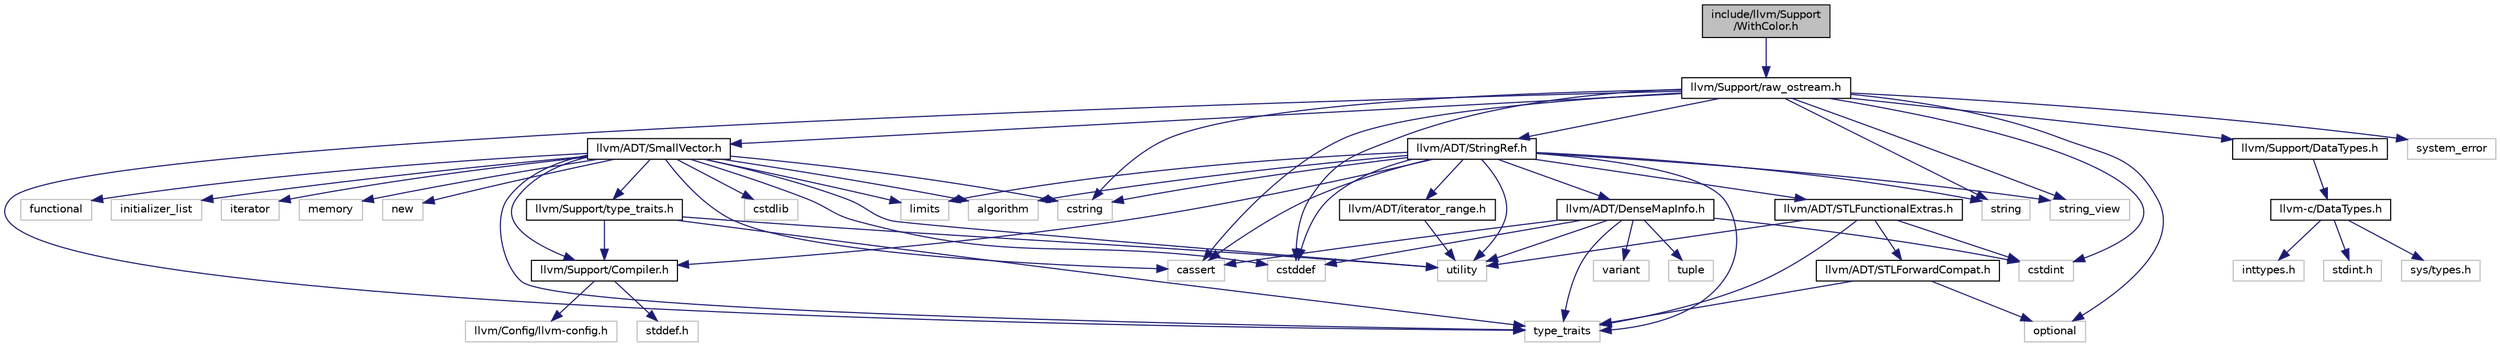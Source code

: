 digraph "include/llvm/Support/WithColor.h"
{
 // LATEX_PDF_SIZE
  bgcolor="transparent";
  edge [fontname="Helvetica",fontsize="10",labelfontname="Helvetica",labelfontsize="10"];
  node [fontname="Helvetica",fontsize="10",shape=record];
  Node1 [label="include/llvm/Support\l/WithColor.h",height=0.2,width=0.4,color="black", fillcolor="grey75", style="filled", fontcolor="black",tooltip=" "];
  Node1 -> Node2 [color="midnightblue",fontsize="10",style="solid",fontname="Helvetica"];
  Node2 [label="llvm/Support/raw_ostream.h",height=0.2,width=0.4,color="black",URL="$raw__ostream_8h.html",tooltip=" "];
  Node2 -> Node3 [color="midnightblue",fontsize="10",style="solid",fontname="Helvetica"];
  Node3 [label="llvm/ADT/SmallVector.h",height=0.2,width=0.4,color="black",URL="$SmallVector_8h.html",tooltip=" "];
  Node3 -> Node4 [color="midnightblue",fontsize="10",style="solid",fontname="Helvetica"];
  Node4 [label="llvm/Support/Compiler.h",height=0.2,width=0.4,color="black",URL="$Compiler_8h.html",tooltip=" "];
  Node4 -> Node5 [color="midnightblue",fontsize="10",style="solid",fontname="Helvetica"];
  Node5 [label="llvm/Config/llvm-config.h",height=0.2,width=0.4,color="grey75",tooltip=" "];
  Node4 -> Node6 [color="midnightblue",fontsize="10",style="solid",fontname="Helvetica"];
  Node6 [label="stddef.h",height=0.2,width=0.4,color="grey75",tooltip=" "];
  Node3 -> Node7 [color="midnightblue",fontsize="10",style="solid",fontname="Helvetica"];
  Node7 [label="llvm/Support/type_traits.h",height=0.2,width=0.4,color="black",URL="$type__traits_8h.html",tooltip=" "];
  Node7 -> Node4 [color="midnightblue",fontsize="10",style="solid",fontname="Helvetica"];
  Node7 -> Node8 [color="midnightblue",fontsize="10",style="solid",fontname="Helvetica"];
  Node8 [label="type_traits",height=0.2,width=0.4,color="grey75",tooltip=" "];
  Node7 -> Node9 [color="midnightblue",fontsize="10",style="solid",fontname="Helvetica"];
  Node9 [label="utility",height=0.2,width=0.4,color="grey75",tooltip=" "];
  Node3 -> Node10 [color="midnightblue",fontsize="10",style="solid",fontname="Helvetica"];
  Node10 [label="algorithm",height=0.2,width=0.4,color="grey75",tooltip=" "];
  Node3 -> Node11 [color="midnightblue",fontsize="10",style="solid",fontname="Helvetica"];
  Node11 [label="cassert",height=0.2,width=0.4,color="grey75",tooltip=" "];
  Node3 -> Node12 [color="midnightblue",fontsize="10",style="solid",fontname="Helvetica"];
  Node12 [label="cstddef",height=0.2,width=0.4,color="grey75",tooltip=" "];
  Node3 -> Node13 [color="midnightblue",fontsize="10",style="solid",fontname="Helvetica"];
  Node13 [label="cstdlib",height=0.2,width=0.4,color="grey75",tooltip=" "];
  Node3 -> Node14 [color="midnightblue",fontsize="10",style="solid",fontname="Helvetica"];
  Node14 [label="cstring",height=0.2,width=0.4,color="grey75",tooltip=" "];
  Node3 -> Node15 [color="midnightblue",fontsize="10",style="solid",fontname="Helvetica"];
  Node15 [label="functional",height=0.2,width=0.4,color="grey75",tooltip=" "];
  Node3 -> Node16 [color="midnightblue",fontsize="10",style="solid",fontname="Helvetica"];
  Node16 [label="initializer_list",height=0.2,width=0.4,color="grey75",tooltip=" "];
  Node3 -> Node17 [color="midnightblue",fontsize="10",style="solid",fontname="Helvetica"];
  Node17 [label="iterator",height=0.2,width=0.4,color="grey75",tooltip=" "];
  Node3 -> Node18 [color="midnightblue",fontsize="10",style="solid",fontname="Helvetica"];
  Node18 [label="limits",height=0.2,width=0.4,color="grey75",tooltip=" "];
  Node3 -> Node19 [color="midnightblue",fontsize="10",style="solid",fontname="Helvetica"];
  Node19 [label="memory",height=0.2,width=0.4,color="grey75",tooltip=" "];
  Node3 -> Node20 [color="midnightblue",fontsize="10",style="solid",fontname="Helvetica"];
  Node20 [label="new",height=0.2,width=0.4,color="grey75",tooltip=" "];
  Node3 -> Node8 [color="midnightblue",fontsize="10",style="solid",fontname="Helvetica"];
  Node3 -> Node9 [color="midnightblue",fontsize="10",style="solid",fontname="Helvetica"];
  Node2 -> Node21 [color="midnightblue",fontsize="10",style="solid",fontname="Helvetica"];
  Node21 [label="llvm/ADT/StringRef.h",height=0.2,width=0.4,color="black",URL="$StringRef_8h.html",tooltip=" "];
  Node21 -> Node22 [color="midnightblue",fontsize="10",style="solid",fontname="Helvetica"];
  Node22 [label="llvm/ADT/DenseMapInfo.h",height=0.2,width=0.4,color="black",URL="$DenseMapInfo_8h.html",tooltip=" "];
  Node22 -> Node11 [color="midnightblue",fontsize="10",style="solid",fontname="Helvetica"];
  Node22 -> Node12 [color="midnightblue",fontsize="10",style="solid",fontname="Helvetica"];
  Node22 -> Node23 [color="midnightblue",fontsize="10",style="solid",fontname="Helvetica"];
  Node23 [label="cstdint",height=0.2,width=0.4,color="grey75",tooltip=" "];
  Node22 -> Node24 [color="midnightblue",fontsize="10",style="solid",fontname="Helvetica"];
  Node24 [label="tuple",height=0.2,width=0.4,color="grey75",tooltip=" "];
  Node22 -> Node8 [color="midnightblue",fontsize="10",style="solid",fontname="Helvetica"];
  Node22 -> Node9 [color="midnightblue",fontsize="10",style="solid",fontname="Helvetica"];
  Node22 -> Node25 [color="midnightblue",fontsize="10",style="solid",fontname="Helvetica"];
  Node25 [label="variant",height=0.2,width=0.4,color="grey75",tooltip=" "];
  Node21 -> Node26 [color="midnightblue",fontsize="10",style="solid",fontname="Helvetica"];
  Node26 [label="llvm/ADT/STLFunctionalExtras.h",height=0.2,width=0.4,color="black",URL="$STLFunctionalExtras_8h.html",tooltip=" "];
  Node26 -> Node27 [color="midnightblue",fontsize="10",style="solid",fontname="Helvetica"];
  Node27 [label="llvm/ADT/STLForwardCompat.h",height=0.2,width=0.4,color="black",URL="$STLForwardCompat_8h.html",tooltip=" "];
  Node27 -> Node28 [color="midnightblue",fontsize="10",style="solid",fontname="Helvetica"];
  Node28 [label="optional",height=0.2,width=0.4,color="grey75",tooltip=" "];
  Node27 -> Node8 [color="midnightblue",fontsize="10",style="solid",fontname="Helvetica"];
  Node26 -> Node23 [color="midnightblue",fontsize="10",style="solid",fontname="Helvetica"];
  Node26 -> Node8 [color="midnightblue",fontsize="10",style="solid",fontname="Helvetica"];
  Node26 -> Node9 [color="midnightblue",fontsize="10",style="solid",fontname="Helvetica"];
  Node21 -> Node29 [color="midnightblue",fontsize="10",style="solid",fontname="Helvetica"];
  Node29 [label="llvm/ADT/iterator_range.h",height=0.2,width=0.4,color="black",URL="$iterator__range_8h.html",tooltip=" "];
  Node29 -> Node9 [color="midnightblue",fontsize="10",style="solid",fontname="Helvetica"];
  Node21 -> Node4 [color="midnightblue",fontsize="10",style="solid",fontname="Helvetica"];
  Node21 -> Node10 [color="midnightblue",fontsize="10",style="solid",fontname="Helvetica"];
  Node21 -> Node11 [color="midnightblue",fontsize="10",style="solid",fontname="Helvetica"];
  Node21 -> Node12 [color="midnightblue",fontsize="10",style="solid",fontname="Helvetica"];
  Node21 -> Node14 [color="midnightblue",fontsize="10",style="solid",fontname="Helvetica"];
  Node21 -> Node18 [color="midnightblue",fontsize="10",style="solid",fontname="Helvetica"];
  Node21 -> Node30 [color="midnightblue",fontsize="10",style="solid",fontname="Helvetica"];
  Node30 [label="string",height=0.2,width=0.4,color="grey75",tooltip=" "];
  Node21 -> Node31 [color="midnightblue",fontsize="10",style="solid",fontname="Helvetica"];
  Node31 [label="string_view",height=0.2,width=0.4,color="grey75",tooltip=" "];
  Node21 -> Node8 [color="midnightblue",fontsize="10",style="solid",fontname="Helvetica"];
  Node21 -> Node9 [color="midnightblue",fontsize="10",style="solid",fontname="Helvetica"];
  Node2 -> Node32 [color="midnightblue",fontsize="10",style="solid",fontname="Helvetica"];
  Node32 [label="llvm/Support/DataTypes.h",height=0.2,width=0.4,color="black",URL="$Support_2DataTypes_8h.html",tooltip=" "];
  Node32 -> Node33 [color="midnightblue",fontsize="10",style="solid",fontname="Helvetica"];
  Node33 [label="llvm-c/DataTypes.h",height=0.2,width=0.4,color="black",URL="$c_2DataTypes_8h.html",tooltip=" "];
  Node33 -> Node34 [color="midnightblue",fontsize="10",style="solid",fontname="Helvetica"];
  Node34 [label="inttypes.h",height=0.2,width=0.4,color="grey75",tooltip=" "];
  Node33 -> Node35 [color="midnightblue",fontsize="10",style="solid",fontname="Helvetica"];
  Node35 [label="stdint.h",height=0.2,width=0.4,color="grey75",tooltip=" "];
  Node33 -> Node36 [color="midnightblue",fontsize="10",style="solid",fontname="Helvetica"];
  Node36 [label="sys/types.h",height=0.2,width=0.4,color="grey75",tooltip=" "];
  Node2 -> Node11 [color="midnightblue",fontsize="10",style="solid",fontname="Helvetica"];
  Node2 -> Node12 [color="midnightblue",fontsize="10",style="solid",fontname="Helvetica"];
  Node2 -> Node23 [color="midnightblue",fontsize="10",style="solid",fontname="Helvetica"];
  Node2 -> Node14 [color="midnightblue",fontsize="10",style="solid",fontname="Helvetica"];
  Node2 -> Node28 [color="midnightblue",fontsize="10",style="solid",fontname="Helvetica"];
  Node2 -> Node30 [color="midnightblue",fontsize="10",style="solid",fontname="Helvetica"];
  Node2 -> Node31 [color="midnightblue",fontsize="10",style="solid",fontname="Helvetica"];
  Node2 -> Node37 [color="midnightblue",fontsize="10",style="solid",fontname="Helvetica"];
  Node37 [label="system_error",height=0.2,width=0.4,color="grey75",tooltip=" "];
  Node2 -> Node8 [color="midnightblue",fontsize="10",style="solid",fontname="Helvetica"];
}
